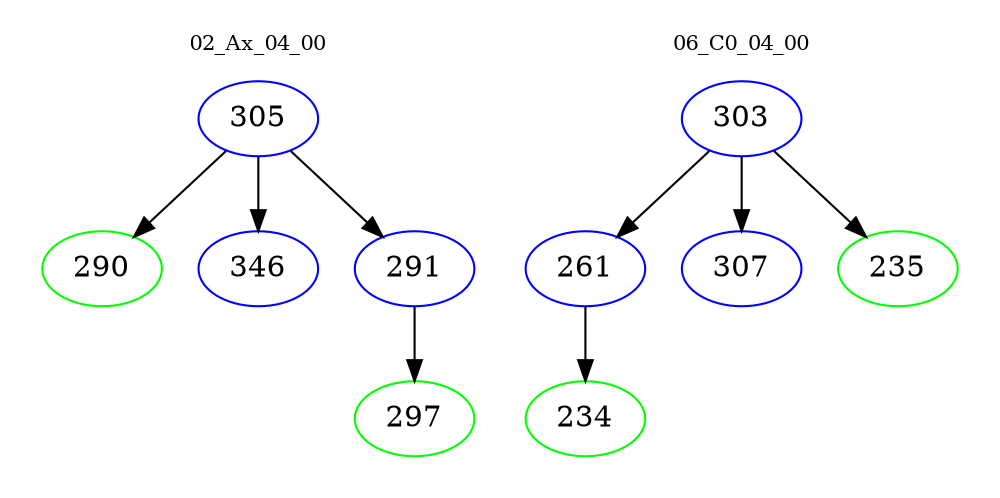 digraph{
subgraph cluster_0 {
color = white
label = "02_Ax_04_00";
fontsize=10;
T0_305 [label="305", color="blue"]
T0_305 -> T0_290 [color="black"]
T0_290 [label="290", color="green"]
T0_305 -> T0_346 [color="black"]
T0_346 [label="346", color="blue"]
T0_305 -> T0_291 [color="black"]
T0_291 [label="291", color="blue"]
T0_291 -> T0_297 [color="black"]
T0_297 [label="297", color="green"]
}
subgraph cluster_1 {
color = white
label = "06_C0_04_00";
fontsize=10;
T1_303 [label="303", color="blue"]
T1_303 -> T1_261 [color="black"]
T1_261 [label="261", color="blue"]
T1_261 -> T1_234 [color="black"]
T1_234 [label="234", color="green"]
T1_303 -> T1_307 [color="black"]
T1_307 [label="307", color="blue"]
T1_303 -> T1_235 [color="black"]
T1_235 [label="235", color="green"]
}
}
